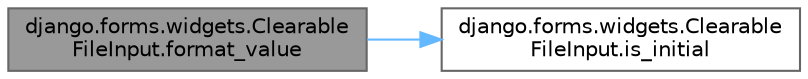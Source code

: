 digraph "django.forms.widgets.ClearableFileInput.format_value"
{
 // LATEX_PDF_SIZE
  bgcolor="transparent";
  edge [fontname=Helvetica,fontsize=10,labelfontname=Helvetica,labelfontsize=10];
  node [fontname=Helvetica,fontsize=10,shape=box,height=0.2,width=0.4];
  rankdir="LR";
  Node1 [id="Node000001",label="django.forms.widgets.Clearable\lFileInput.format_value",height=0.2,width=0.4,color="gray40", fillcolor="grey60", style="filled", fontcolor="black",tooltip=" "];
  Node1 -> Node2 [id="edge1_Node000001_Node000002",color="steelblue1",style="solid",tooltip=" "];
  Node2 [id="Node000002",label="django.forms.widgets.Clearable\lFileInput.is_initial",height=0.2,width=0.4,color="grey40", fillcolor="white", style="filled",URL="$classdjango_1_1forms_1_1widgets_1_1_clearable_file_input.html#a52859f8056ceab1e4727ca07e886f990",tooltip=" "];
}
